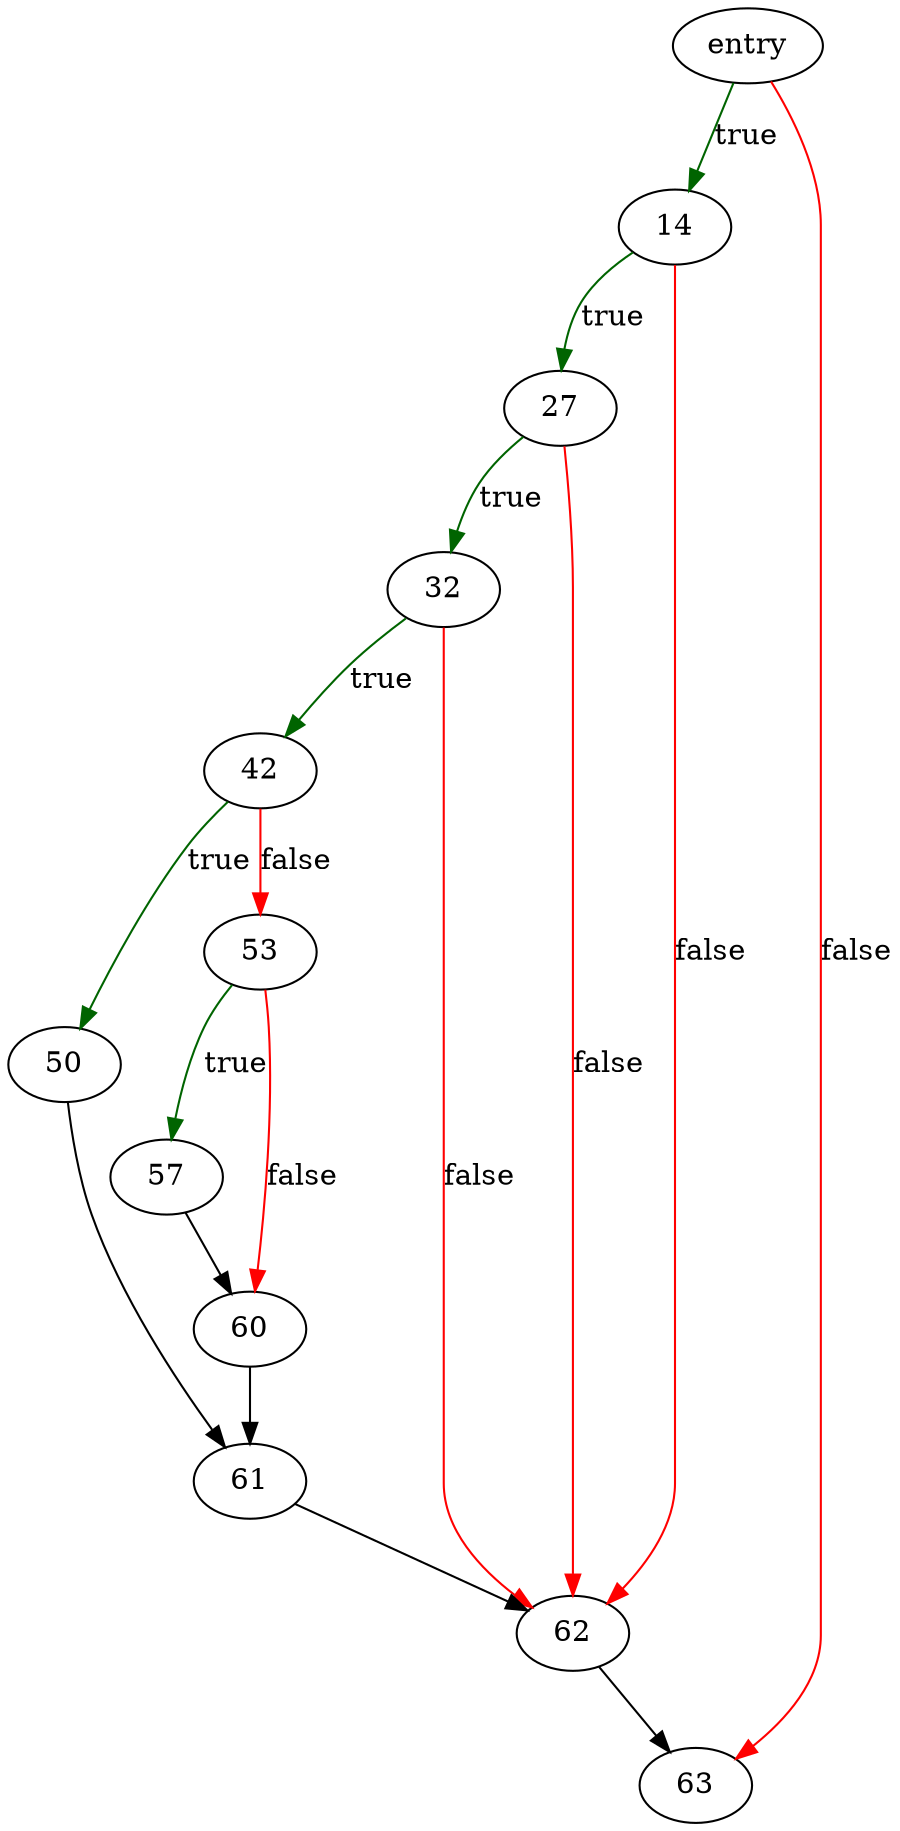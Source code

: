 digraph "minMaxQuery" {
	// Node definitions.
	2 [label=entry];
	14;
	27;
	32;
	42;
	50;
	53;
	57;
	60;
	61;
	62;
	63;

	// Edge definitions.
	2 -> 14 [
		color=darkgreen
		label=true
	];
	2 -> 63 [
		color=red
		label=false
	];
	14 -> 27 [
		color=darkgreen
		label=true
	];
	14 -> 62 [
		color=red
		label=false
	];
	27 -> 32 [
		color=darkgreen
		label=true
	];
	27 -> 62 [
		color=red
		label=false
	];
	32 -> 42 [
		color=darkgreen
		label=true
	];
	32 -> 62 [
		color=red
		label=false
	];
	42 -> 50 [
		color=darkgreen
		label=true
	];
	42 -> 53 [
		color=red
		label=false
	];
	50 -> 61;
	53 -> 57 [
		color=darkgreen
		label=true
	];
	53 -> 60 [
		color=red
		label=false
	];
	57 -> 60;
	60 -> 61;
	61 -> 62;
	62 -> 63;
}
